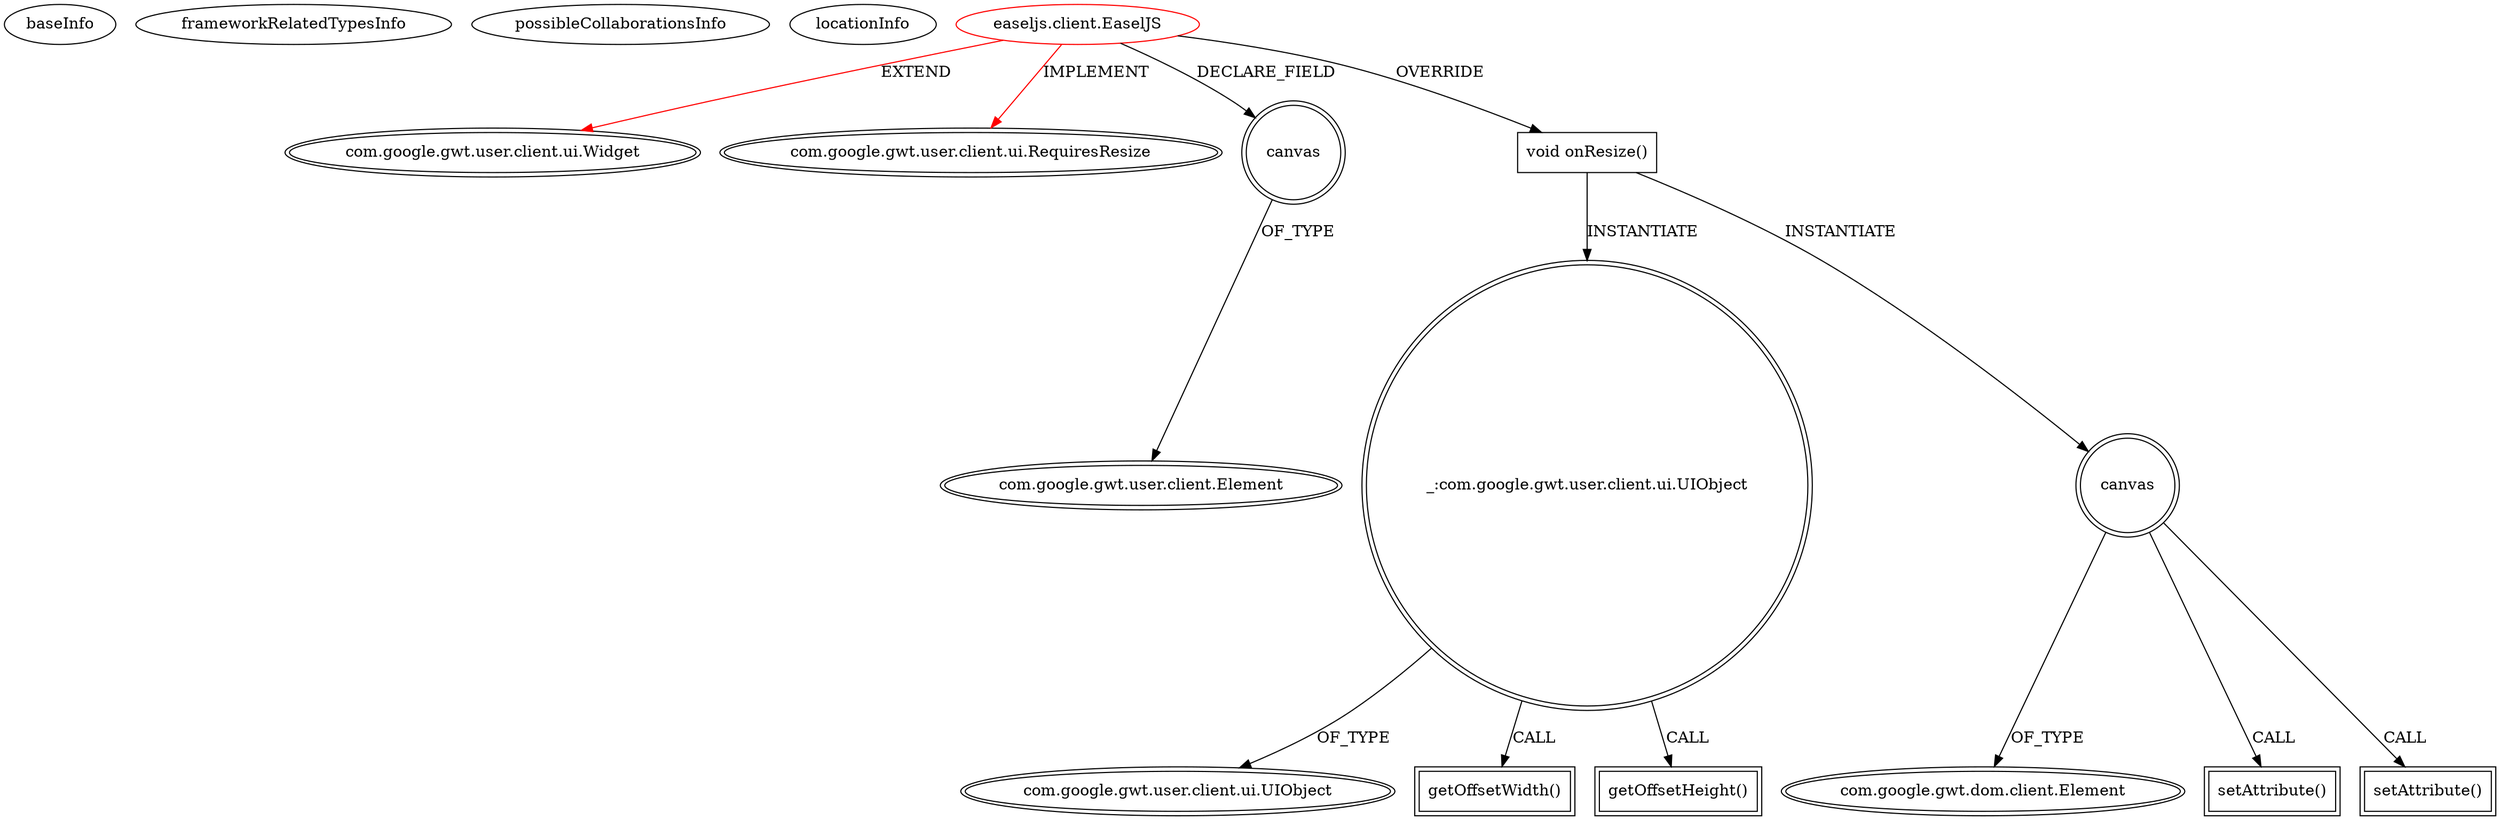 digraph {
baseInfo[graphId=89,category="extension_graph",isAnonymous=false,possibleRelation=false]
frameworkRelatedTypesInfo[0="com.google.gwt.user.client.ui.Widget",1="com.google.gwt.user.client.ui.RequiresResize"]
possibleCollaborationsInfo[]
locationInfo[projectName="Coleim-easeljs-gwt_0.6",filePath="/Coleim-easeljs-gwt_0.6/easeljs-gwt_0.6-master/src/easeljs/client/EaselJS.java",contextSignature="EaselJS",graphId="89"]
0[label="easeljs.client.EaselJS",vertexType="ROOT_CLIENT_CLASS_DECLARATION",isFrameworkType=false,color=red]
1[label="com.google.gwt.user.client.ui.Widget",vertexType="FRAMEWORK_CLASS_TYPE",isFrameworkType=true,peripheries=2]
2[label="com.google.gwt.user.client.ui.RequiresResize",vertexType="FRAMEWORK_INTERFACE_TYPE",isFrameworkType=true,peripheries=2]
3[label="canvas",vertexType="FIELD_DECLARATION",isFrameworkType=true,peripheries=2,shape=circle]
4[label="com.google.gwt.user.client.Element",vertexType="FRAMEWORK_CLASS_TYPE",isFrameworkType=true,peripheries=2]
5[label="void onResize()",vertexType="OVERRIDING_METHOD_DECLARATION",isFrameworkType=false,shape=box]
6[label="_:com.google.gwt.user.client.ui.UIObject",vertexType="VARIABLE_EXPRESION",isFrameworkType=true,peripheries=2,shape=circle]
8[label="com.google.gwt.user.client.ui.UIObject",vertexType="FRAMEWORK_CLASS_TYPE",isFrameworkType=true,peripheries=2]
7[label="getOffsetWidth()",vertexType="INSIDE_CALL",isFrameworkType=true,peripheries=2,shape=box]
10[label="getOffsetHeight()",vertexType="INSIDE_CALL",isFrameworkType=true,peripheries=2,shape=box]
11[label="canvas",vertexType="VARIABLE_EXPRESION",isFrameworkType=true,peripheries=2,shape=circle]
13[label="com.google.gwt.dom.client.Element",vertexType="FRAMEWORK_CLASS_TYPE",isFrameworkType=true,peripheries=2]
12[label="setAttribute()",vertexType="INSIDE_CALL",isFrameworkType=true,peripheries=2,shape=box]
15[label="setAttribute()",vertexType="INSIDE_CALL",isFrameworkType=true,peripheries=2,shape=box]
0->1[label="EXTEND",color=red]
0->2[label="IMPLEMENT",color=red]
0->3[label="DECLARE_FIELD"]
3->4[label="OF_TYPE"]
0->5[label="OVERRIDE"]
5->6[label="INSTANTIATE"]
6->8[label="OF_TYPE"]
6->7[label="CALL"]
6->10[label="CALL"]
5->11[label="INSTANTIATE"]
11->13[label="OF_TYPE"]
11->12[label="CALL"]
11->15[label="CALL"]
}
